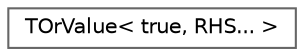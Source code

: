 digraph "Graphical Class Hierarchy"
{
 // INTERACTIVE_SVG=YES
 // LATEX_PDF_SIZE
  bgcolor="transparent";
  edge [fontname=Helvetica,fontsize=10,labelfontname=Helvetica,labelfontsize=10];
  node [fontname=Helvetica,fontsize=10,shape=box,height=0.2,width=0.4];
  rankdir="LR";
  Node0 [id="Node000000",label="TOrValue\< true, RHS... \>",height=0.2,width=0.4,color="grey40", fillcolor="white", style="filled",URL="$d1/d90/structTOrValue_3_01true_00_01RHS_8_8_8_01_4.html",tooltip=" "];
}
